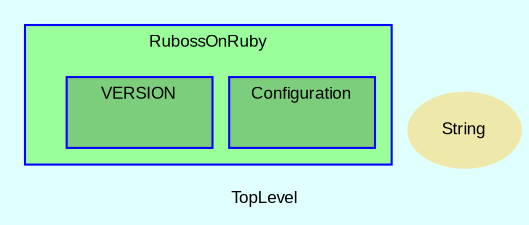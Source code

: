 digraph TopLevel {
    compound = true
    bgcolor = lightcyan1
    fontname = Arial
    fontsize = 8
    label = "TopLevel"
    node [
        fontname = Arial,
        fontsize = 8,
        color = black
    ]

    subgraph cluster_RubossOnRuby {
        fillcolor = palegreen1
        URL = "classes/RubossOnRuby.html"
        fontname = Arial
        color = blue
        label = "RubossOnRuby"
        style = filled
        RubossOnRuby [
            shape = plaintext,
            height = 0.01,
            width = 0.01,
            label = ""
        ]

        subgraph cluster_RubossOnRuby__Configuration {
            fillcolor = palegreen3
            URL = "classes/RubossOnRuby/Configuration.html"
            fontname = Arial
            color = blue
            label = "Configuration"
            style = filled
            RubossOnRuby__Configuration [
                shape = plaintext,
                height = 0.01,
                width = 0.75,
                label = ""
            ]

        }

        subgraph cluster_RubossOnRuby__VERSION {
            fillcolor = palegreen3
            URL = "classes/RubossOnRuby/VERSION.html"
            fontname = Arial
            color = blue
            label = "VERSION"
            style = filled
            RubossOnRuby__VERSION [
                shape = plaintext,
                height = 0.01,
                width = 0.75,
                label = ""
            ]

        }

    }

    String [
        fontcolor = black,
        URL = "classes/String.html",
        shape = ellipse,
        color = palegoldenrod,
        style = filled,
        label = "String"
    ]

}

